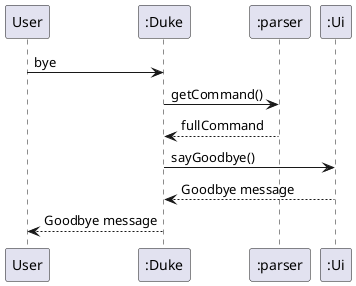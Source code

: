 @startuml
'https://plantuml.com/sequence-diagram


User -> ":Duke": bye
":Duke" -> ":parser": getCommand()
":parser" --> ":Duke": fullCommand
":Duke" -> ":Ui": sayGoodbye()
":Ui" --> ":Duke": Goodbye message
":Duke" --> User: Goodbye message


@enduml
